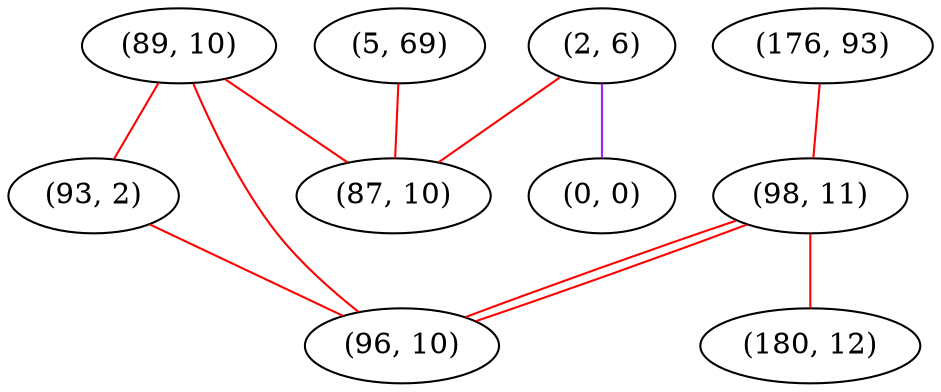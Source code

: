 graph "" {
"(89, 10)";
"(2, 6)";
"(5, 69)";
"(87, 10)";
"(176, 93)";
"(98, 11)";
"(0, 0)";
"(180, 12)";
"(93, 2)";
"(96, 10)";
"(89, 10)" -- "(93, 2)"  [color=red, key=0, weight=1];
"(89, 10)" -- "(96, 10)"  [color=red, key=0, weight=1];
"(89, 10)" -- "(87, 10)"  [color=red, key=0, weight=1];
"(2, 6)" -- "(0, 0)"  [color=purple, key=0, weight=4];
"(2, 6)" -- "(87, 10)"  [color=red, key=0, weight=1];
"(5, 69)" -- "(87, 10)"  [color=red, key=0, weight=1];
"(176, 93)" -- "(98, 11)"  [color=red, key=0, weight=1];
"(98, 11)" -- "(180, 12)"  [color=red, key=0, weight=1];
"(98, 11)" -- "(96, 10)"  [color=red, key=0, weight=1];
"(98, 11)" -- "(96, 10)"  [color=red, key=1, weight=1];
"(93, 2)" -- "(96, 10)"  [color=red, key=0, weight=1];
}
